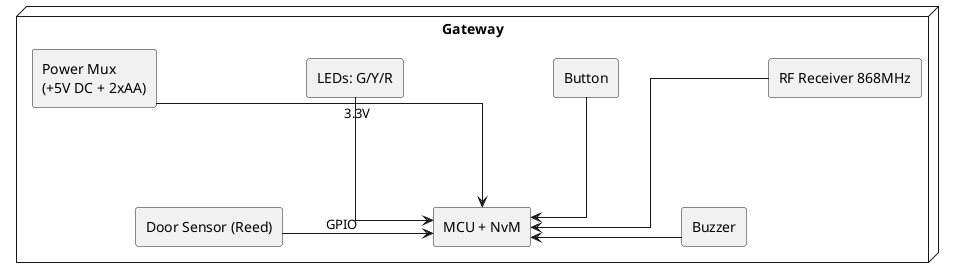 @startuml Gateway Architecture
skinparam componentStyle rectangle
skinparam defaultFontName Monospace
skinparam linetype ortho
skinparam nodesep 150
skinparam ranksep 100


node "Gateway" as GW {
[MCU + NvM]
[RF Receiver 868MHz]
[Button]
[LEDs: G/Y/R]
[Buzzer]
[Power Mux\n(+5V DC + 2xAA)]
[Door Sensor (Reed)]
}


[Door Sensor (Reed)] -right-> [MCU + NvM] : GPIO
[RF Receiver 868MHz] -down-> [MCU + NvM]
[Button] -down-> [MCU + NvM]
[LEDs: G/Y/R] -down-> [MCU + NvM]
[Buzzer] -left-> [MCU + NvM]
[Power Mux\n(+5V DC + 2xAA)] -down-> [MCU + NvM] : 3.3V
@enduml
